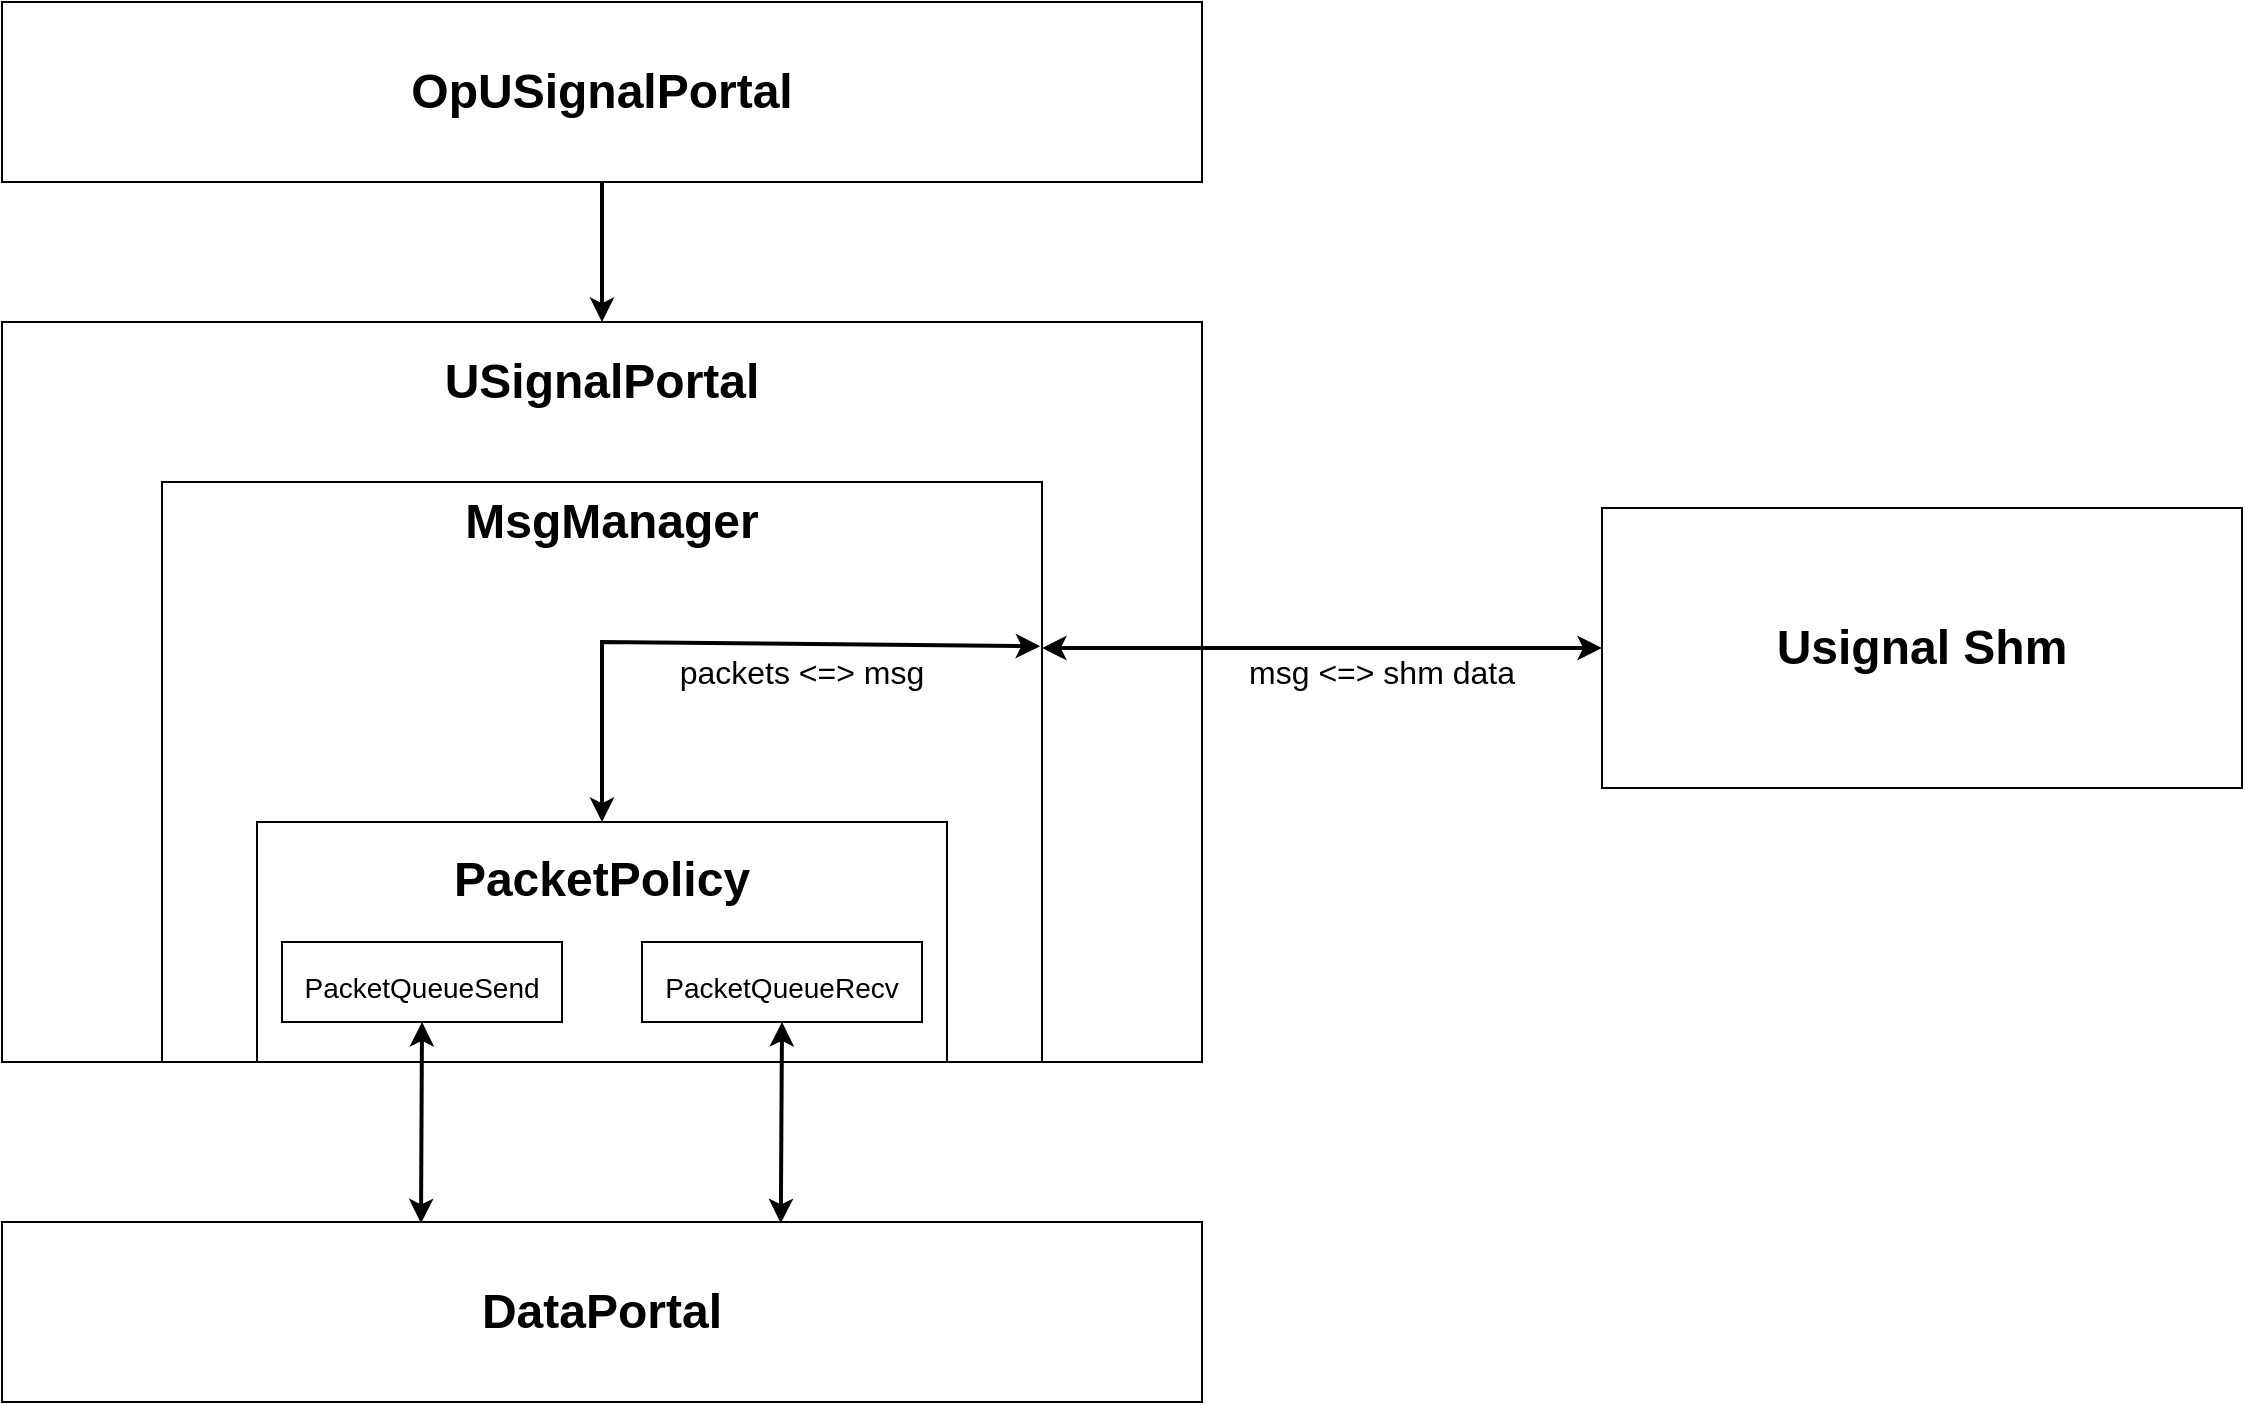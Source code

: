 <mxfile version="20.0.1" type="github">
  <diagram id="1JJFmrZDCJCVyrGSCIPN" name="Page-1">
    <mxGraphModel dx="2062" dy="1154" grid="1" gridSize="10" guides="1" tooltips="1" connect="1" arrows="1" fold="1" page="1" pageScale="1" pageWidth="827" pageHeight="1169" math="0" shadow="0">
      <root>
        <mxCell id="0" />
        <mxCell id="1" parent="0" />
        <mxCell id="SlVcP2jCpKMH03LrzHKm-2" value="&lt;b&gt;&lt;font style=&quot;font-size: 24px;&quot;&gt;DataPortal&lt;/font&gt;&lt;/b&gt;" style="rounded=0;whiteSpace=wrap;html=1;" parent="1" vertex="1">
          <mxGeometry x="120" y="830" width="600" height="90" as="geometry" />
        </mxCell>
        <mxCell id="SlVcP2jCpKMH03LrzHKm-3" value="&lt;h1&gt;&lt;br&gt;&lt;/h1&gt;" style="text;html=1;strokeColor=none;fillColor=none;spacing=5;spacingTop=-20;whiteSpace=wrap;overflow=hidden;rounded=0;" parent="1" vertex="1">
          <mxGeometry x="200" y="390" width="220" height="40" as="geometry" />
        </mxCell>
        <mxCell id="SlVcP2jCpKMH03LrzHKm-4" value="" style="rounded=0;whiteSpace=wrap;html=1;fontSize=18;" parent="1" vertex="1">
          <mxGeometry x="120" y="380" width="600" height="370" as="geometry" />
        </mxCell>
        <mxCell id="SlVcP2jCpKMH03LrzHKm-5" value="&lt;h1&gt;&lt;font style=&quot;font-size: 24px;&quot;&gt;USignalPortal&lt;/font&gt;&lt;/h1&gt;" style="text;html=1;strokeColor=none;fillColor=none;spacing=5;spacingTop=-20;whiteSpace=wrap;overflow=hidden;rounded=0;fontSize=18;align=center;" parent="1" vertex="1">
          <mxGeometry x="330" y="370" width="180" height="60" as="geometry" />
        </mxCell>
        <mxCell id="SlVcP2jCpKMH03LrzHKm-6" value="" style="rounded=0;whiteSpace=wrap;html=1;fontSize=24;" parent="1" vertex="1">
          <mxGeometry x="200" y="460" width="440" height="290" as="geometry" />
        </mxCell>
        <mxCell id="SlVcP2jCpKMH03LrzHKm-8" value="&lt;h1 style=&quot;text-align: left;&quot;&gt;OpUSignalPortal&lt;/h1&gt;" style="rounded=0;whiteSpace=wrap;html=1;" parent="1" vertex="1">
          <mxGeometry x="120" y="220" width="600" height="90" as="geometry" />
        </mxCell>
        <mxCell id="SlVcP2jCpKMH03LrzHKm-9" value="&lt;h1&gt;&lt;font style=&quot;font-size: 24px;&quot;&gt;MsgManager&lt;/font&gt;&lt;/h1&gt;" style="text;html=1;strokeColor=none;fillColor=none;spacing=5;spacingTop=-20;whiteSpace=wrap;overflow=hidden;rounded=0;fontSize=18;align=center;" parent="1" vertex="1">
          <mxGeometry x="330" y="440" width="190" height="65" as="geometry" />
        </mxCell>
        <mxCell id="SlVcP2jCpKMH03LrzHKm-10" value="" style="rounded=0;whiteSpace=wrap;html=1;fontSize=24;" parent="1" vertex="1">
          <mxGeometry x="247.5" y="630" width="345" height="120" as="geometry" />
        </mxCell>
        <mxCell id="SlVcP2jCpKMH03LrzHKm-11" value="&lt;h1&gt;&lt;font style=&quot;font-size: 24px;&quot;&gt;PacketPolicy&lt;/font&gt;&lt;/h1&gt;" style="text;html=1;strokeColor=none;fillColor=none;spacing=5;spacingTop=-20;whiteSpace=wrap;overflow=hidden;rounded=0;fontSize=24;align=center;" parent="1" vertex="1">
          <mxGeometry x="325" y="600" width="190" height="80" as="geometry" />
        </mxCell>
        <mxCell id="SlVcP2jCpKMH03LrzHKm-12" value="&lt;span style=&quot;font-size: 14px;&quot;&gt;PacketQueueSend&lt;/span&gt;" style="rounded=0;whiteSpace=wrap;html=1;fontSize=24;align=center;" parent="1" vertex="1">
          <mxGeometry x="260" y="690" width="140" height="40" as="geometry" />
        </mxCell>
        <mxCell id="SlVcP2jCpKMH03LrzHKm-13" value="&lt;font style=&quot;font-size: 14px;&quot;&gt;PacketQueueRecv&lt;/font&gt;" style="rounded=0;whiteSpace=wrap;html=1;fontSize=24;align=center;" parent="1" vertex="1">
          <mxGeometry x="440" y="690" width="140" height="40" as="geometry" />
        </mxCell>
        <mxCell id="SlVcP2jCpKMH03LrzHKm-14" value="" style="endArrow=classic;startArrow=classic;html=1;rounded=0;fontFamily=Helvetica;fontSize=24;entryX=0.5;entryY=1;entryDx=0;entryDy=0;exitX=0.649;exitY=0.007;exitDx=0;exitDy=0;exitPerimeter=0;strokeWidth=2;" parent="1" source="SlVcP2jCpKMH03LrzHKm-2" target="SlVcP2jCpKMH03LrzHKm-13" edge="1">
          <mxGeometry width="50" height="50" relative="1" as="geometry">
            <mxPoint x="340" y="810" as="sourcePoint" />
            <mxPoint x="390" y="760" as="targetPoint" />
          </mxGeometry>
        </mxCell>
        <mxCell id="SlVcP2jCpKMH03LrzHKm-15" value="" style="endArrow=classic;startArrow=classic;html=1;rounded=0;fontFamily=Helvetica;fontSize=24;exitX=0.649;exitY=0.007;exitDx=0;exitDy=0;exitPerimeter=0;strokeWidth=2;" parent="1" edge="1">
          <mxGeometry width="50" height="50" relative="1" as="geometry">
            <mxPoint x="329.5" y="830.63" as="sourcePoint" />
            <mxPoint x="330" y="730" as="targetPoint" />
          </mxGeometry>
        </mxCell>
        <mxCell id="SlVcP2jCpKMH03LrzHKm-18" style="edgeStyle=orthogonalEdgeStyle;rounded=0;orthogonalLoop=1;jettySize=auto;html=1;exitX=0;exitY=0.5;exitDx=0;exitDy=0;fontFamily=Helvetica;fontSize=24;strokeWidth=2;startArrow=classic;startFill=1;" parent="1" source="SlVcP2jCpKMH03LrzHKm-16" edge="1">
          <mxGeometry relative="1" as="geometry">
            <mxPoint x="640" y="543" as="targetPoint" />
          </mxGeometry>
        </mxCell>
        <mxCell id="SlVcP2jCpKMH03LrzHKm-16" value="&lt;b&gt;Usignal Shm&lt;/b&gt;" style="rounded=0;whiteSpace=wrap;html=1;fontFamily=Helvetica;fontSize=24;" parent="1" vertex="1">
          <mxGeometry x="920" y="473" width="320" height="140" as="geometry" />
        </mxCell>
        <mxCell id="SlVcP2jCpKMH03LrzHKm-17" value="" style="endArrow=classic;html=1;rounded=0;fontFamily=Helvetica;fontSize=24;exitX=0.5;exitY=1;exitDx=0;exitDy=0;entryX=0.5;entryY=0;entryDx=0;entryDy=0;fontStyle=1;strokeWidth=2;" parent="1" source="SlVcP2jCpKMH03LrzHKm-8" target="SlVcP2jCpKMH03LrzHKm-4" edge="1">
          <mxGeometry width="50" height="50" relative="1" as="geometry">
            <mxPoint x="330" y="370" as="sourcePoint" />
            <mxPoint x="310" y="370" as="targetPoint" />
          </mxGeometry>
        </mxCell>
        <mxCell id="SlVcP2jCpKMH03LrzHKm-19" value="" style="endArrow=classic;startArrow=classic;html=1;rounded=0;fontFamily=Helvetica;fontSize=24;strokeWidth=2;entryX=0.998;entryY=0.283;entryDx=0;entryDy=0;exitX=0.5;exitY=0;exitDx=0;exitDy=0;entryPerimeter=0;" parent="1" source="SlVcP2jCpKMH03LrzHKm-10" target="SlVcP2jCpKMH03LrzHKm-6" edge="1">
          <mxGeometry width="50" height="50" relative="1" as="geometry">
            <mxPoint x="880" y="710" as="sourcePoint" />
            <mxPoint x="930" y="660" as="targetPoint" />
            <Array as="points">
              <mxPoint x="420" y="540" />
            </Array>
          </mxGeometry>
        </mxCell>
        <mxCell id="SlVcP2jCpKMH03LrzHKm-20" value="&lt;font style=&quot;font-size: 16px;&quot;&gt;msg &amp;lt;=&amp;gt; shm data&lt;/font&gt;" style="text;html=1;strokeColor=none;fillColor=none;align=center;verticalAlign=middle;whiteSpace=wrap;rounded=0;fontFamily=Helvetica;fontSize=1;" parent="1" vertex="1">
          <mxGeometry x="720" y="540" width="180" height="30" as="geometry" />
        </mxCell>
        <mxCell id="SlVcP2jCpKMH03LrzHKm-21" value="&lt;font style=&quot;font-size: 16px;&quot;&gt;packets &amp;lt;=&amp;gt; msg&lt;/font&gt;" style="text;html=1;strokeColor=none;fillColor=none;align=center;verticalAlign=middle;whiteSpace=wrap;rounded=0;fontFamily=Helvetica;fontSize=1;" parent="1" vertex="1">
          <mxGeometry x="430" y="540" width="180" height="30" as="geometry" />
        </mxCell>
      </root>
    </mxGraphModel>
  </diagram>
</mxfile>
